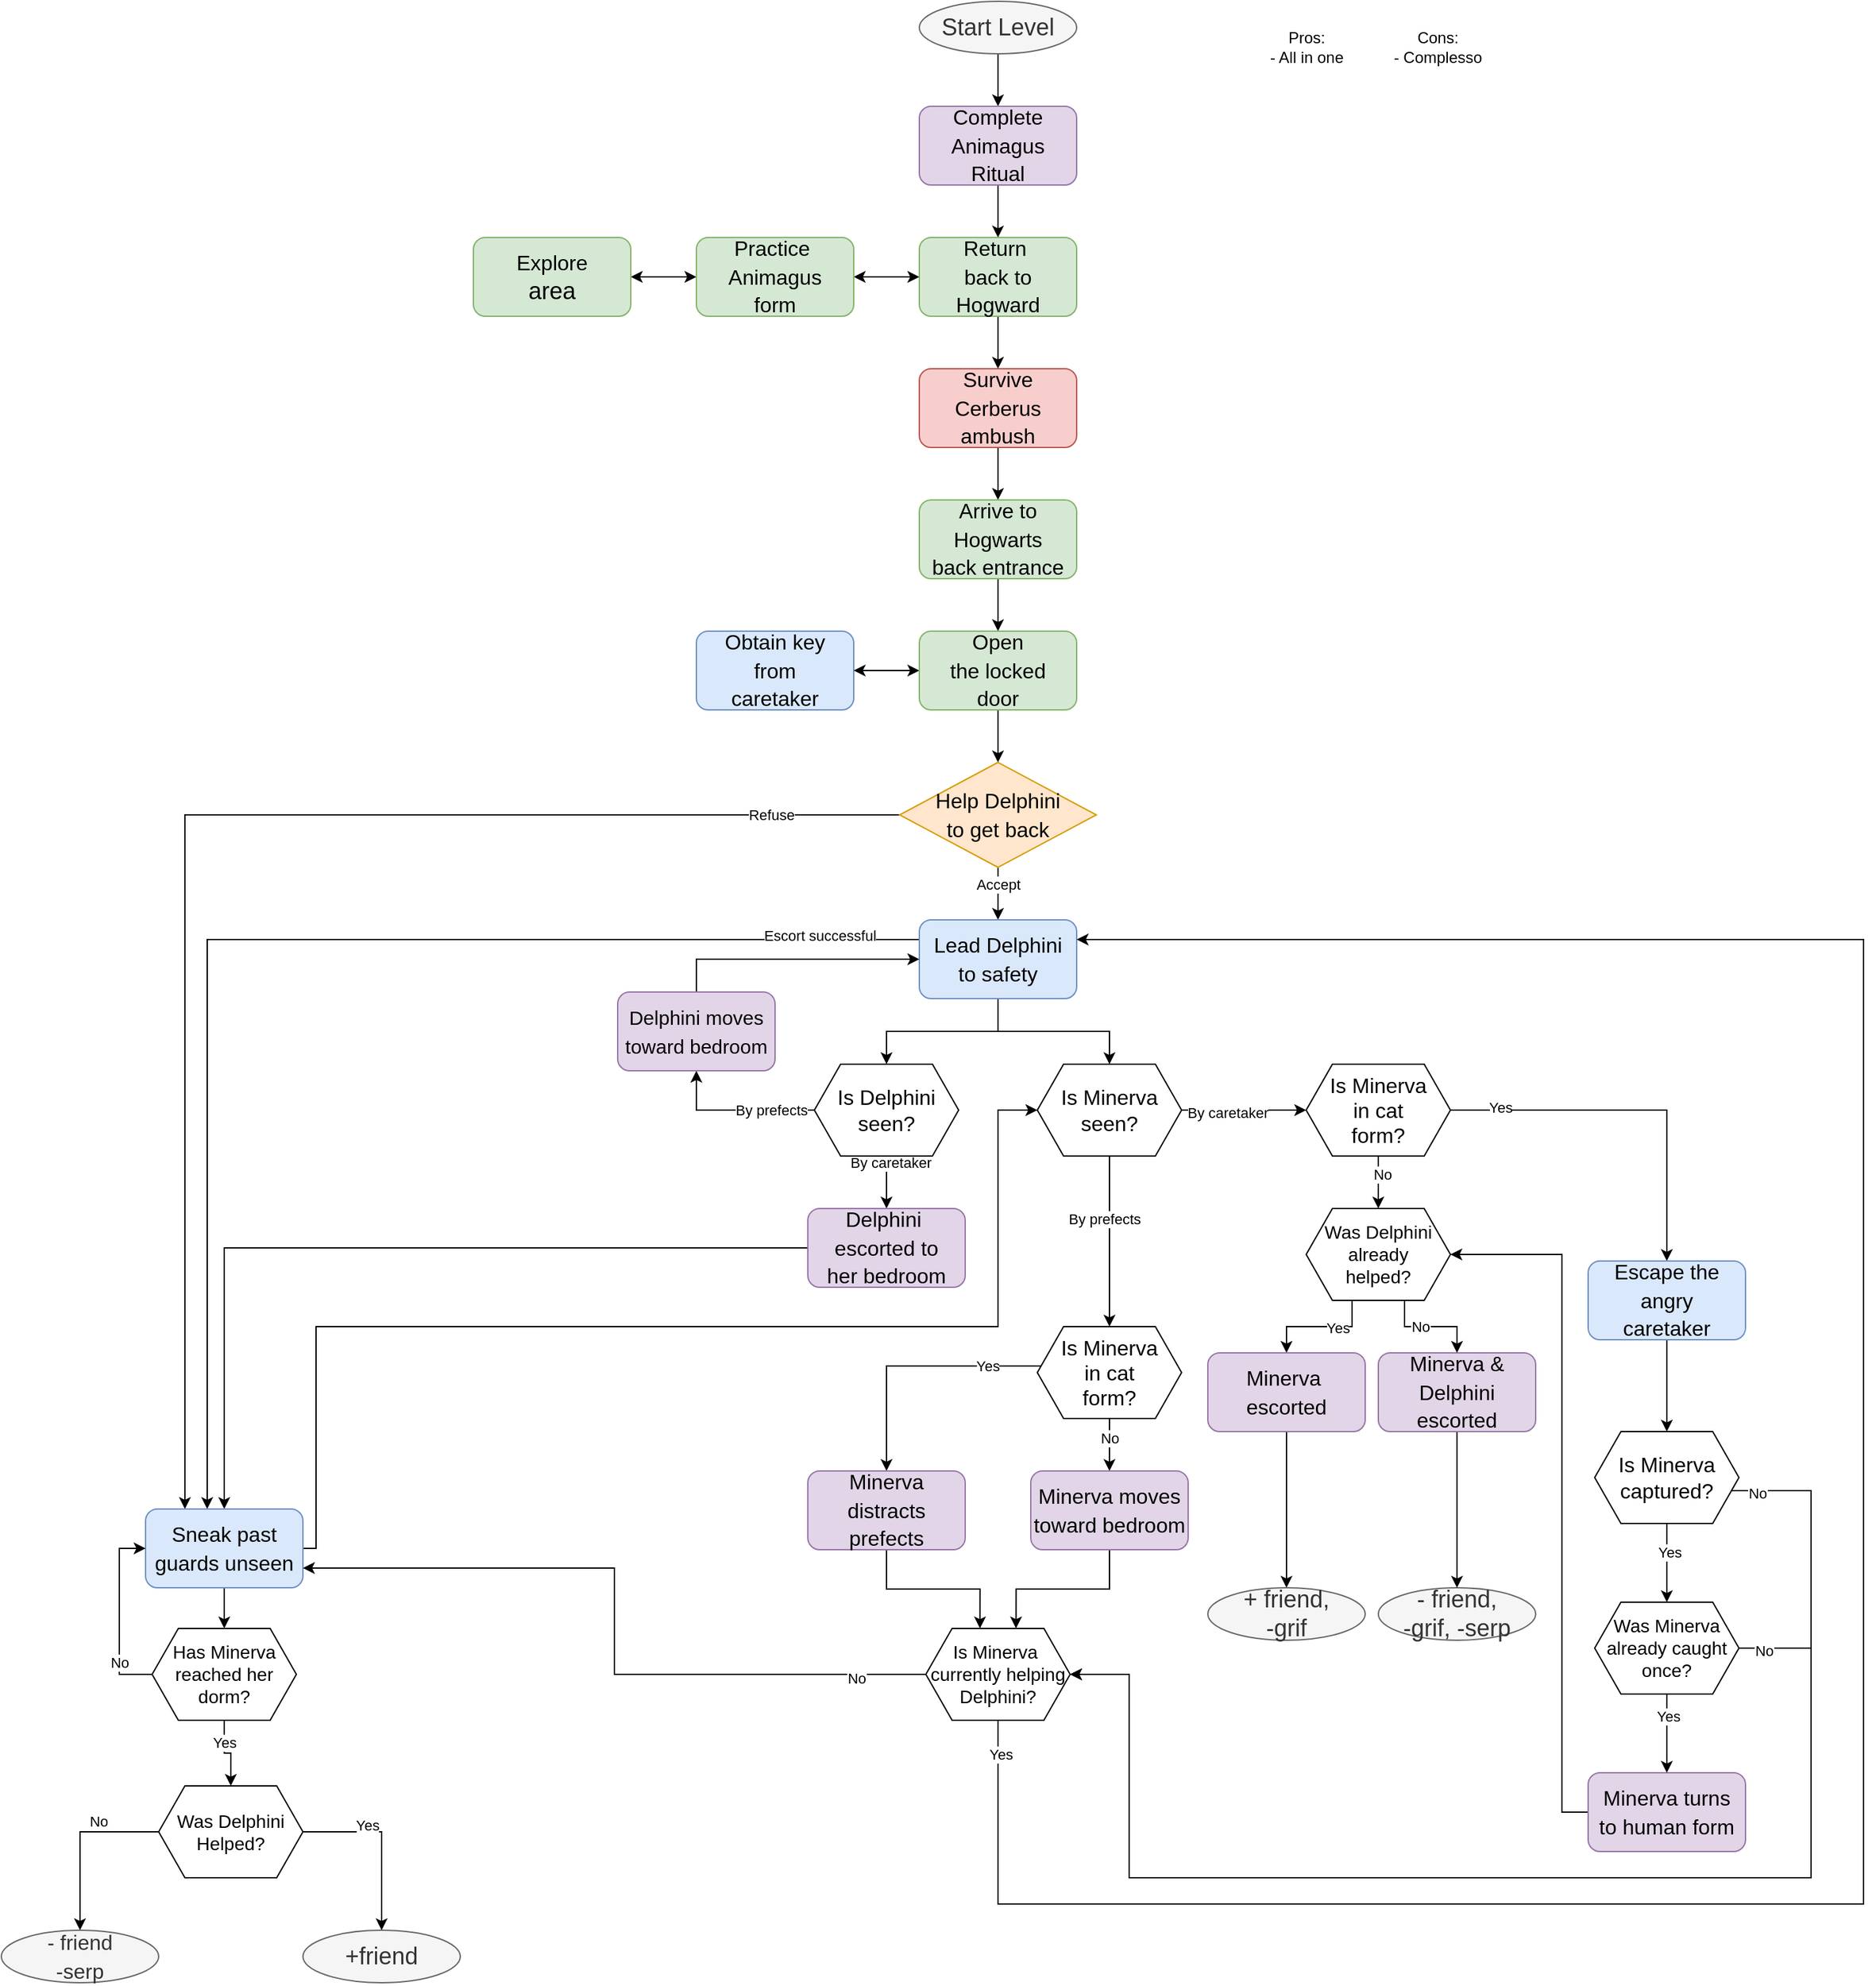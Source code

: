 <mxfile version="14.0.4" type="device"><diagram id="5aHZN79qbHf6LZVzwvif" name="Page-1"><mxGraphModel dx="2123" dy="762" grid="1" gridSize="10" guides="1" tooltips="1" connect="1" arrows="1" fold="1" page="1" pageScale="1" pageWidth="827" pageHeight="1169" math="0" shadow="0"><root><mxCell id="0"/><mxCell id="1" parent="0"/><mxCell id="HFCb8Gb4e5VEzoSEDs5D-9" style="edgeStyle=orthogonalEdgeStyle;rounded=0;orthogonalLoop=1;jettySize=auto;html=1;entryX=0.5;entryY=0;entryDx=0;entryDy=0;startArrow=none;startFill=0;" parent="1" source="HFCb8Gb4e5VEzoSEDs5D-1" target="HFCb8Gb4e5VEzoSEDs5D-2" edge="1"><mxGeometry relative="1" as="geometry"/></mxCell><mxCell id="HFCb8Gb4e5VEzoSEDs5D-1" value="Start Level" style="ellipse;whiteSpace=wrap;html=1;labelBackgroundColor=none;fontColor=#333333;fillColor=#f5f5f5;strokeColor=#666666;fontSize=18;" parent="1" vertex="1"><mxGeometry x="360" y="20" width="120" height="40" as="geometry"/></mxCell><mxCell id="HFCb8Gb4e5VEzoSEDs5D-10" style="edgeStyle=orthogonalEdgeStyle;rounded=0;orthogonalLoop=1;jettySize=auto;html=1;entryX=0.5;entryY=0;entryDx=0;entryDy=0;startArrow=none;startFill=0;" parent="1" source="HFCb8Gb4e5VEzoSEDs5D-2" target="HFCb8Gb4e5VEzoSEDs5D-3" edge="1"><mxGeometry relative="1" as="geometry"/></mxCell><mxCell id="HFCb8Gb4e5VEzoSEDs5D-2" value="&lt;span style=&quot;font-size: 16px&quot;&gt;Complete&lt;br&gt;Animagus&lt;br&gt;Ritual&lt;br&gt;&lt;/span&gt;" style="rounded=1;whiteSpace=wrap;html=1;labelBackgroundColor=none;fillColor=#e1d5e7;strokeColor=#9673a6;fontSize=18;" parent="1" vertex="1"><mxGeometry x="360" y="100" width="120" height="60" as="geometry"/></mxCell><mxCell id="HFCb8Gb4e5VEzoSEDs5D-11" style="edgeStyle=orthogonalEdgeStyle;rounded=0;orthogonalLoop=1;jettySize=auto;html=1;entryX=0.5;entryY=0;entryDx=0;entryDy=0;startArrow=none;startFill=0;" parent="1" source="HFCb8Gb4e5VEzoSEDs5D-3" target="HFCb8Gb4e5VEzoSEDs5D-4" edge="1"><mxGeometry relative="1" as="geometry"/></mxCell><mxCell id="HFCb8Gb4e5VEzoSEDs5D-3" value="&lt;font style=&quot;font-size: 16px&quot;&gt;Return&amp;nbsp;&lt;br&gt;back to&lt;br&gt;Hogward&lt;/font&gt;" style="rounded=1;whiteSpace=wrap;html=1;labelBackgroundColor=none;fillColor=#d5e8d4;strokeColor=#82b366;fontSize=18;" parent="1" vertex="1"><mxGeometry x="360" y="200" width="120" height="60" as="geometry"/></mxCell><mxCell id="HFCb8Gb4e5VEzoSEDs5D-12" style="edgeStyle=orthogonalEdgeStyle;rounded=0;orthogonalLoop=1;jettySize=auto;html=1;startArrow=none;startFill=0;" parent="1" source="HFCb8Gb4e5VEzoSEDs5D-4" target="HFCb8Gb4e5VEzoSEDs5D-5" edge="1"><mxGeometry relative="1" as="geometry"/></mxCell><mxCell id="HFCb8Gb4e5VEzoSEDs5D-4" value="&lt;font style=&quot;font-size: 16px&quot;&gt;Survive&lt;br&gt;Cerberus&lt;br&gt;ambush&lt;/font&gt;" style="rounded=1;whiteSpace=wrap;html=1;labelBackgroundColor=none;fillColor=#f8cecc;strokeColor=#b85450;fontSize=18;" parent="1" vertex="1"><mxGeometry x="360" y="300" width="120" height="60" as="geometry"/></mxCell><mxCell id="HFCb8Gb4e5VEzoSEDs5D-13" style="edgeStyle=orthogonalEdgeStyle;rounded=0;orthogonalLoop=1;jettySize=auto;html=1;entryX=0.5;entryY=0;entryDx=0;entryDy=0;startArrow=none;startFill=0;" parent="1" source="HFCb8Gb4e5VEzoSEDs5D-5" target="HFCb8Gb4e5VEzoSEDs5D-7" edge="1"><mxGeometry relative="1" as="geometry"/></mxCell><mxCell id="HFCb8Gb4e5VEzoSEDs5D-5" value="&lt;font style=&quot;font-size: 16px&quot;&gt;Arrive to&lt;br&gt;Hogwarts&lt;br&gt;back entrance&lt;/font&gt;" style="rounded=1;whiteSpace=wrap;html=1;labelBackgroundColor=none;fillColor=#d5e8d4;strokeColor=#82b366;fontSize=18;" parent="1" vertex="1"><mxGeometry x="360" y="400" width="120" height="60" as="geometry"/></mxCell><mxCell id="HFCb8Gb4e5VEzoSEDs5D-6" value="&lt;font style=&quot;font-size: 16px&quot;&gt;Obtain key&lt;br&gt;from&lt;br&gt;caretaker&lt;br&gt;&lt;/font&gt;" style="rounded=1;whiteSpace=wrap;html=1;labelBackgroundColor=none;fillColor=#dae8fc;strokeColor=#6c8ebf;fontSize=18;" parent="1" vertex="1"><mxGeometry x="190" y="500" width="120" height="60" as="geometry"/></mxCell><mxCell id="HFCb8Gb4e5VEzoSEDs5D-8" style="edgeStyle=orthogonalEdgeStyle;rounded=0;orthogonalLoop=1;jettySize=auto;html=1;entryX=1;entryY=0.5;entryDx=0;entryDy=0;startArrow=classic;startFill=1;" parent="1" source="HFCb8Gb4e5VEzoSEDs5D-7" target="HFCb8Gb4e5VEzoSEDs5D-6" edge="1"><mxGeometry relative="1" as="geometry"/></mxCell><mxCell id="HFCb8Gb4e5VEzoSEDs5D-17" style="edgeStyle=orthogonalEdgeStyle;rounded=0;orthogonalLoop=1;jettySize=auto;html=1;startArrow=none;startFill=0;" parent="1" source="HFCb8Gb4e5VEzoSEDs5D-7" target="HFCb8Gb4e5VEzoSEDs5D-16" edge="1"><mxGeometry relative="1" as="geometry"/></mxCell><mxCell id="HFCb8Gb4e5VEzoSEDs5D-7" value="&lt;font style=&quot;font-size: 16px&quot;&gt;Open&lt;br&gt;the locked&lt;br&gt;door&lt;/font&gt;" style="rounded=1;whiteSpace=wrap;html=1;labelBackgroundColor=none;fillColor=#d5e8d4;strokeColor=#82b366;fontSize=18;" parent="1" vertex="1"><mxGeometry x="360" y="500" width="120" height="60" as="geometry"/></mxCell><mxCell id="HFCb8Gb4e5VEzoSEDs5D-15" style="edgeStyle=orthogonalEdgeStyle;rounded=0;orthogonalLoop=1;jettySize=auto;html=1;entryX=0;entryY=0.5;entryDx=0;entryDy=0;startArrow=classic;startFill=1;" parent="1" source="HFCb8Gb4e5VEzoSEDs5D-14" target="HFCb8Gb4e5VEzoSEDs5D-3" edge="1"><mxGeometry relative="1" as="geometry"/></mxCell><mxCell id="HFCb8Gb4e5VEzoSEDs5D-27" style="edgeStyle=orthogonalEdgeStyle;rounded=0;orthogonalLoop=1;jettySize=auto;html=1;entryX=1;entryY=0.5;entryDx=0;entryDy=0;startArrow=classic;startFill=1;" parent="1" source="HFCb8Gb4e5VEzoSEDs5D-14" target="HFCb8Gb4e5VEzoSEDs5D-26" edge="1"><mxGeometry relative="1" as="geometry"/></mxCell><mxCell id="HFCb8Gb4e5VEzoSEDs5D-14" value="&lt;font style=&quot;font-size: 16px&quot;&gt;Practice&amp;nbsp;&lt;br&gt;Animagus&lt;br&gt;form&lt;/font&gt;" style="rounded=1;whiteSpace=wrap;html=1;labelBackgroundColor=none;fillColor=#d5e8d4;strokeColor=#82b366;fontSize=18;" parent="1" vertex="1"><mxGeometry x="190" y="200" width="120" height="60" as="geometry"/></mxCell><mxCell id="HFCb8Gb4e5VEzoSEDs5D-19" style="edgeStyle=orthogonalEdgeStyle;rounded=0;orthogonalLoop=1;jettySize=auto;html=1;startArrow=none;startFill=0;" parent="1" source="HFCb8Gb4e5VEzoSEDs5D-16" target="HFCb8Gb4e5VEzoSEDs5D-18" edge="1"><mxGeometry relative="1" as="geometry"/></mxCell><mxCell id="HFCb8Gb4e5VEzoSEDs5D-88" value="Accept" style="edgeLabel;html=1;align=center;verticalAlign=middle;resizable=0;points=[];" parent="HFCb8Gb4e5VEzoSEDs5D-19" vertex="1" connectable="0"><mxGeometry x="-0.368" relative="1" as="geometry"><mxPoint as="offset"/></mxGeometry></mxCell><mxCell id="HFCb8Gb4e5VEzoSEDs5D-89" style="edgeStyle=orthogonalEdgeStyle;rounded=0;orthogonalLoop=1;jettySize=auto;html=1;startArrow=none;startFill=0;entryX=0.25;entryY=0;entryDx=0;entryDy=0;" parent="1" source="HFCb8Gb4e5VEzoSEDs5D-16" target="HFCb8Gb4e5VEzoSEDs5D-91" edge="1"><mxGeometry relative="1" as="geometry"><mxPoint x="-220" y="670" as="targetPoint"/><Array as="points"><mxPoint x="-200" y="640"/></Array></mxGeometry></mxCell><mxCell id="HFCb8Gb4e5VEzoSEDs5D-90" value="Refuse" style="edgeLabel;html=1;align=center;verticalAlign=middle;resizable=0;points=[];" parent="HFCb8Gb4e5VEzoSEDs5D-89" vertex="1" connectable="0"><mxGeometry x="-0.817" relative="1" as="geometry"><mxPoint as="offset"/></mxGeometry></mxCell><mxCell id="HFCb8Gb4e5VEzoSEDs5D-16" value="&lt;span style=&quot;font-size: 16px&quot;&gt;Help Delphini&lt;br&gt;to get back&lt;br&gt;&lt;/span&gt;" style="rhombus;whiteSpace=wrap;html=1;labelBackgroundColor=none;fontSize=18;fillColor=#ffe6cc;strokeColor=#d79b00;" parent="1" vertex="1"><mxGeometry x="345" y="600" width="150" height="80" as="geometry"/></mxCell><mxCell id="HFCb8Gb4e5VEzoSEDs5D-43" style="edgeStyle=orthogonalEdgeStyle;rounded=0;orthogonalLoop=1;jettySize=auto;html=1;entryX=0.5;entryY=0;entryDx=0;entryDy=0;startArrow=none;startFill=0;" parent="1" source="HFCb8Gb4e5VEzoSEDs5D-18" target="HFCb8Gb4e5VEzoSEDs5D-30" edge="1"><mxGeometry relative="1" as="geometry"/></mxCell><mxCell id="HFCb8Gb4e5VEzoSEDs5D-45" style="edgeStyle=orthogonalEdgeStyle;rounded=0;orthogonalLoop=1;jettySize=auto;html=1;entryX=0.5;entryY=0;entryDx=0;entryDy=0;startArrow=none;startFill=0;" parent="1" source="HFCb8Gb4e5VEzoSEDs5D-18" target="HFCb8Gb4e5VEzoSEDs5D-44" edge="1"><mxGeometry relative="1" as="geometry"/></mxCell><mxCell id="HFCb8Gb4e5VEzoSEDs5D-81" style="edgeStyle=orthogonalEdgeStyle;rounded=0;orthogonalLoop=1;jettySize=auto;html=1;exitX=0;exitY=0.25;exitDx=0;exitDy=0;startArrow=none;startFill=0;" parent="1" source="HFCb8Gb4e5VEzoSEDs5D-18" target="HFCb8Gb4e5VEzoSEDs5D-91" edge="1"><mxGeometry relative="1" as="geometry"><mxPoint x="-183" y="1140" as="targetPoint"/><Array as="points"><mxPoint x="-183" y="735"/></Array></mxGeometry></mxCell><mxCell id="TWP3TbmR3c7AnaZpB7Ox-4" value="Escort successful" style="edgeLabel;html=1;align=center;verticalAlign=middle;resizable=0;points=[];" vertex="1" connectable="0" parent="HFCb8Gb4e5VEzoSEDs5D-81"><mxGeometry x="-0.844" y="-3" relative="1" as="geometry"><mxPoint as="offset"/></mxGeometry></mxCell><mxCell id="HFCb8Gb4e5VEzoSEDs5D-18" value="&lt;font style=&quot;font-size: 16px&quot;&gt;Lead Delphini&lt;br&gt;to safety&lt;/font&gt;" style="rounded=1;whiteSpace=wrap;html=1;labelBackgroundColor=none;fillColor=#dae8fc;strokeColor=#6c8ebf;fontSize=18;" parent="1" vertex="1"><mxGeometry x="360" y="720" width="120" height="60" as="geometry"/></mxCell><mxCell id="HFCb8Gb4e5VEzoSEDs5D-24" value="- friend,&lt;br&gt;-grif, -serp" style="ellipse;whiteSpace=wrap;html=1;labelBackgroundColor=none;fontColor=#333333;fillColor=#f5f5f5;strokeColor=#666666;fontSize=18;" parent="1" vertex="1"><mxGeometry x="710" y="1229" width="120" height="40" as="geometry"/></mxCell><mxCell id="HFCb8Gb4e5VEzoSEDs5D-26" value="&lt;span style=&quot;font-size: 16px&quot;&gt;Explore&lt;br&gt;&lt;/span&gt;area" style="rounded=1;whiteSpace=wrap;html=1;labelBackgroundColor=none;fillColor=#d5e8d4;strokeColor=#82b366;fontSize=18;" parent="1" vertex="1"><mxGeometry x="20" y="200" width="120" height="60" as="geometry"/></mxCell><mxCell id="HFCb8Gb4e5VEzoSEDs5D-34" style="edgeStyle=orthogonalEdgeStyle;rounded=0;orthogonalLoop=1;jettySize=auto;html=1;exitX=0;exitY=0.5;exitDx=0;exitDy=0;entryX=0.5;entryY=1;entryDx=0;entryDy=0;startArrow=none;startFill=0;" parent="1" source="HFCb8Gb4e5VEzoSEDs5D-30" target="HFCb8Gb4e5VEzoSEDs5D-33" edge="1"><mxGeometry relative="1" as="geometry"/></mxCell><mxCell id="HFCb8Gb4e5VEzoSEDs5D-36" value="By prefects" style="edgeLabel;html=1;align=center;verticalAlign=middle;resizable=0;points=[];" parent="HFCb8Gb4e5VEzoSEDs5D-34" vertex="1" connectable="0"><mxGeometry x="0.186" y="-1" relative="1" as="geometry"><mxPoint x="38" y="1" as="offset"/></mxGeometry></mxCell><mxCell id="HFCb8Gb4e5VEzoSEDs5D-39" style="edgeStyle=orthogonalEdgeStyle;rounded=0;orthogonalLoop=1;jettySize=auto;html=1;entryX=0.5;entryY=0;entryDx=0;entryDy=0;startArrow=none;startFill=0;" parent="1" source="HFCb8Gb4e5VEzoSEDs5D-30" target="HFCb8Gb4e5VEzoSEDs5D-38" edge="1"><mxGeometry relative="1" as="geometry"/></mxCell><mxCell id="HFCb8Gb4e5VEzoSEDs5D-42" value="By caretaker" style="edgeLabel;html=1;align=center;verticalAlign=middle;resizable=0;points=[];" parent="HFCb8Gb4e5VEzoSEDs5D-39" vertex="1" connectable="0"><mxGeometry x="-0.742" y="3" relative="1" as="geometry"><mxPoint as="offset"/></mxGeometry></mxCell><mxCell id="HFCb8Gb4e5VEzoSEDs5D-30" value="&lt;font style=&quot;font-size: 16px&quot;&gt;Is Delphini&lt;br&gt;seen?&lt;br&gt;&lt;/font&gt;" style="shape=hexagon;perimeter=hexagonPerimeter2;whiteSpace=wrap;html=1;fixedSize=1;" parent="1" vertex="1"><mxGeometry x="280" y="830" width="110" height="70" as="geometry"/></mxCell><mxCell id="HFCb8Gb4e5VEzoSEDs5D-35" style="edgeStyle=orthogonalEdgeStyle;rounded=0;orthogonalLoop=1;jettySize=auto;html=1;entryX=0;entryY=0.5;entryDx=0;entryDy=0;startArrow=none;startFill=0;" parent="1" source="HFCb8Gb4e5VEzoSEDs5D-33" target="HFCb8Gb4e5VEzoSEDs5D-18" edge="1"><mxGeometry relative="1" as="geometry"><Array as="points"><mxPoint x="190" y="750"/></Array></mxGeometry></mxCell><mxCell id="HFCb8Gb4e5VEzoSEDs5D-33" value="&lt;span style=&quot;font-size: 15px&quot;&gt;Delphini moves&lt;br&gt;toward bedroom&lt;br&gt;&lt;/span&gt;" style="rounded=1;whiteSpace=wrap;html=1;labelBackgroundColor=none;fillColor=#e1d5e7;strokeColor=#9673a6;fontSize=18;" parent="1" vertex="1"><mxGeometry x="130" y="775" width="120" height="60" as="geometry"/></mxCell><mxCell id="TWP3TbmR3c7AnaZpB7Ox-5" style="edgeStyle=orthogonalEdgeStyle;rounded=0;orthogonalLoop=1;jettySize=auto;html=1;entryX=0.5;entryY=0;entryDx=0;entryDy=0;" edge="1" parent="1" source="HFCb8Gb4e5VEzoSEDs5D-38" target="HFCb8Gb4e5VEzoSEDs5D-91"><mxGeometry relative="1" as="geometry"/></mxCell><mxCell id="HFCb8Gb4e5VEzoSEDs5D-38" value="&lt;span style=&quot;font-size: 16px&quot;&gt;Delphini&amp;nbsp;&lt;br&gt;escorted to&lt;br&gt;her bedroom&lt;br&gt;&lt;/span&gt;" style="rounded=1;whiteSpace=wrap;html=1;labelBackgroundColor=none;fillColor=#e1d5e7;strokeColor=#9673a6;fontSize=18;" parent="1" vertex="1"><mxGeometry x="275" y="940" width="120" height="60" as="geometry"/></mxCell><mxCell id="HFCb8Gb4e5VEzoSEDs5D-52" style="edgeStyle=orthogonalEdgeStyle;rounded=0;orthogonalLoop=1;jettySize=auto;html=1;startArrow=none;startFill=0;" parent="1" source="HFCb8Gb4e5VEzoSEDs5D-44" target="HFCb8Gb4e5VEzoSEDs5D-51" edge="1"><mxGeometry relative="1" as="geometry"/></mxCell><mxCell id="HFCb8Gb4e5VEzoSEDs5D-53" value="By caretaker" style="edgeLabel;html=1;align=center;verticalAlign=middle;resizable=0;points=[];" parent="HFCb8Gb4e5VEzoSEDs5D-52" vertex="1" connectable="0"><mxGeometry x="-0.267" y="-2" relative="1" as="geometry"><mxPoint as="offset"/></mxGeometry></mxCell><mxCell id="TWP3TbmR3c7AnaZpB7Ox-24" style="edgeStyle=orthogonalEdgeStyle;rounded=0;jumpStyle=sharp;orthogonalLoop=1;jettySize=auto;html=1;entryX=0.5;entryY=0;entryDx=0;entryDy=0;" edge="1" parent="1" source="HFCb8Gb4e5VEzoSEDs5D-44" target="HFCb8Gb4e5VEzoSEDs5D-54"><mxGeometry relative="1" as="geometry"/></mxCell><mxCell id="TWP3TbmR3c7AnaZpB7Ox-25" value="By prefects" style="edgeLabel;html=1;align=center;verticalAlign=middle;resizable=0;points=[];" vertex="1" connectable="0" parent="TWP3TbmR3c7AnaZpB7Ox-24"><mxGeometry x="-0.264" y="-4" relative="1" as="geometry"><mxPoint as="offset"/></mxGeometry></mxCell><mxCell id="HFCb8Gb4e5VEzoSEDs5D-44" value="&lt;font style=&quot;font-size: 16px&quot;&gt;Is Minerva&lt;br&gt;seen?&lt;br&gt;&lt;/font&gt;" style="shape=hexagon;perimeter=hexagonPerimeter2;whiteSpace=wrap;html=1;fixedSize=1;" parent="1" vertex="1"><mxGeometry x="450" y="830" width="110" height="70" as="geometry"/></mxCell><mxCell id="TWP3TbmR3c7AnaZpB7Ox-27" style="edgeStyle=orthogonalEdgeStyle;rounded=0;jumpStyle=sharp;orthogonalLoop=1;jettySize=auto;html=1;entryX=0.5;entryY=0;entryDx=0;entryDy=0;" edge="1" parent="1" source="HFCb8Gb4e5VEzoSEDs5D-51" target="TWP3TbmR3c7AnaZpB7Ox-55"><mxGeometry relative="1" as="geometry"><mxPoint x="710" y="940" as="targetPoint"/></mxGeometry></mxCell><mxCell id="TWP3TbmR3c7AnaZpB7Ox-28" value="No" style="edgeLabel;html=1;align=center;verticalAlign=middle;resizable=0;points=[];" vertex="1" connectable="0" parent="TWP3TbmR3c7AnaZpB7Ox-27"><mxGeometry x="-0.321" y="3" relative="1" as="geometry"><mxPoint as="offset"/></mxGeometry></mxCell><mxCell id="TWP3TbmR3c7AnaZpB7Ox-31" style="edgeStyle=orthogonalEdgeStyle;rounded=0;jumpStyle=sharp;orthogonalLoop=1;jettySize=auto;html=1;" edge="1" parent="1" source="HFCb8Gb4e5VEzoSEDs5D-51" target="HFCb8Gb4e5VEzoSEDs5D-61"><mxGeometry relative="1" as="geometry"/></mxCell><mxCell id="TWP3TbmR3c7AnaZpB7Ox-52" value="Yes" style="edgeLabel;html=1;align=center;verticalAlign=middle;resizable=0;points=[];" vertex="1" connectable="0" parent="TWP3TbmR3c7AnaZpB7Ox-31"><mxGeometry x="-0.733" y="2" relative="1" as="geometry"><mxPoint as="offset"/></mxGeometry></mxCell><mxCell id="HFCb8Gb4e5VEzoSEDs5D-51" value="&lt;font style=&quot;font-size: 16px&quot;&gt;Is Minerva&lt;br&gt;in cat&lt;br&gt;form?&lt;br&gt;&lt;/font&gt;" style="shape=hexagon;perimeter=hexagonPerimeter2;whiteSpace=wrap;html=1;fixedSize=1;" parent="1" vertex="1"><mxGeometry x="655" y="830" width="110" height="70" as="geometry"/></mxCell><mxCell id="TWP3TbmR3c7AnaZpB7Ox-41" style="edgeStyle=orthogonalEdgeStyle;rounded=0;jumpStyle=sharp;orthogonalLoop=1;jettySize=auto;html=1;entryX=0.5;entryY=0;entryDx=0;entryDy=0;" edge="1" parent="1" source="HFCb8Gb4e5VEzoSEDs5D-54" target="HFCb8Gb4e5VEzoSEDs5D-73"><mxGeometry relative="1" as="geometry"/></mxCell><mxCell id="TWP3TbmR3c7AnaZpB7Ox-50" value="No" style="edgeLabel;html=1;align=center;verticalAlign=middle;resizable=0;points=[];" vertex="1" connectable="0" parent="TWP3TbmR3c7AnaZpB7Ox-41"><mxGeometry x="-0.283" relative="1" as="geometry"><mxPoint as="offset"/></mxGeometry></mxCell><mxCell id="TWP3TbmR3c7AnaZpB7Ox-42" style="edgeStyle=orthogonalEdgeStyle;rounded=0;jumpStyle=sharp;orthogonalLoop=1;jettySize=auto;html=1;entryX=0.5;entryY=0;entryDx=0;entryDy=0;" edge="1" parent="1" source="HFCb8Gb4e5VEzoSEDs5D-54" target="HFCb8Gb4e5VEzoSEDs5D-77"><mxGeometry relative="1" as="geometry"><Array as="points"><mxPoint x="335" y="1060"/></Array></mxGeometry></mxCell><mxCell id="TWP3TbmR3c7AnaZpB7Ox-51" value="Yes" style="edgeLabel;html=1;align=center;verticalAlign=middle;resizable=0;points=[];" vertex="1" connectable="0" parent="TWP3TbmR3c7AnaZpB7Ox-42"><mxGeometry x="-0.587" relative="1" as="geometry"><mxPoint as="offset"/></mxGeometry></mxCell><mxCell id="HFCb8Gb4e5VEzoSEDs5D-54" value="&lt;font style=&quot;font-size: 16px&quot;&gt;Is Minerva&lt;br&gt;in cat&lt;br&gt;form?&lt;br&gt;&lt;/font&gt;" style="shape=hexagon;perimeter=hexagonPerimeter2;whiteSpace=wrap;html=1;fixedSize=1;" parent="1" vertex="1"><mxGeometry x="450" y="1030" width="110" height="70" as="geometry"/></mxCell><mxCell id="TWP3TbmR3c7AnaZpB7Ox-29" style="edgeStyle=orthogonalEdgeStyle;rounded=0;jumpStyle=sharp;orthogonalLoop=1;jettySize=auto;html=1;entryX=0.5;entryY=0;entryDx=0;entryDy=0;" edge="1" parent="1" source="HFCb8Gb4e5VEzoSEDs5D-58" target="HFCb8Gb4e5VEzoSEDs5D-24"><mxGeometry relative="1" as="geometry"/></mxCell><mxCell id="HFCb8Gb4e5VEzoSEDs5D-58" value="&lt;span style=&quot;font-size: 16px&quot;&gt;Minerva &amp;amp;&lt;br&gt;Delphini&lt;br&gt;escorted&lt;br&gt;&lt;/span&gt;" style="rounded=1;whiteSpace=wrap;html=1;labelBackgroundColor=none;fillColor=#e1d5e7;strokeColor=#9673a6;fontSize=18;" parent="1" vertex="1"><mxGeometry x="710" y="1050" width="120" height="60" as="geometry"/></mxCell><mxCell id="TWP3TbmR3c7AnaZpB7Ox-32" style="edgeStyle=orthogonalEdgeStyle;rounded=0;jumpStyle=sharp;orthogonalLoop=1;jettySize=auto;html=1;entryX=0.5;entryY=0;entryDx=0;entryDy=0;" edge="1" parent="1" source="HFCb8Gb4e5VEzoSEDs5D-61" target="HFCb8Gb4e5VEzoSEDs5D-64"><mxGeometry relative="1" as="geometry"/></mxCell><mxCell id="HFCb8Gb4e5VEzoSEDs5D-61" value="&lt;span style=&quot;font-size: 16px&quot;&gt;Escape the&lt;br&gt;angry&lt;br&gt;caretaker&lt;br&gt;&lt;/span&gt;" style="rounded=1;whiteSpace=wrap;html=1;labelBackgroundColor=none;fillColor=#dae8fc;strokeColor=#6c8ebf;fontSize=18;" parent="1" vertex="1"><mxGeometry x="870" y="980" width="120" height="60" as="geometry"/></mxCell><mxCell id="TWP3TbmR3c7AnaZpB7Ox-35" style="edgeStyle=orthogonalEdgeStyle;rounded=0;jumpStyle=sharp;orthogonalLoop=1;jettySize=auto;html=1;entryX=0.5;entryY=0;entryDx=0;entryDy=0;" edge="1" parent="1" source="HFCb8Gb4e5VEzoSEDs5D-64" target="TWP3TbmR3c7AnaZpB7Ox-11"><mxGeometry relative="1" as="geometry"/></mxCell><mxCell id="TWP3TbmR3c7AnaZpB7Ox-36" value="Yes" style="edgeLabel;html=1;align=center;verticalAlign=middle;resizable=0;points=[];" vertex="1" connectable="0" parent="TWP3TbmR3c7AnaZpB7Ox-35"><mxGeometry x="-0.271" y="2" relative="1" as="geometry"><mxPoint as="offset"/></mxGeometry></mxCell><mxCell id="TWP3TbmR3c7AnaZpB7Ox-37" style="edgeStyle=orthogonalEdgeStyle;rounded=0;jumpStyle=sharp;orthogonalLoop=1;jettySize=auto;html=1;entryX=1;entryY=0.5;entryDx=0;entryDy=0;" edge="1" parent="1" source="HFCb8Gb4e5VEzoSEDs5D-64" target="TWP3TbmR3c7AnaZpB7Ox-17"><mxGeometry relative="1" as="geometry"><Array as="points"><mxPoint x="1040" y="1155"/><mxPoint x="1040" y="1450"/><mxPoint x="520" y="1450"/><mxPoint x="520" y="1295"/></Array></mxGeometry></mxCell><mxCell id="TWP3TbmR3c7AnaZpB7Ox-38" value="No" style="edgeLabel;html=1;align=center;verticalAlign=middle;resizable=0;points=[];" vertex="1" connectable="0" parent="TWP3TbmR3c7AnaZpB7Ox-37"><mxGeometry x="-0.965" y="-2" relative="1" as="geometry"><mxPoint as="offset"/></mxGeometry></mxCell><mxCell id="HFCb8Gb4e5VEzoSEDs5D-64" value="&lt;font style=&quot;font-size: 16px&quot;&gt;Is Minerva&lt;br&gt;captured?&lt;br&gt;&lt;/font&gt;" style="shape=hexagon;perimeter=hexagonPerimeter2;whiteSpace=wrap;html=1;fixedSize=1;" parent="1" vertex="1"><mxGeometry x="875" y="1110" width="110" height="70" as="geometry"/></mxCell><mxCell id="TWP3TbmR3c7AnaZpB7Ox-40" style="edgeStyle=orthogonalEdgeStyle;rounded=0;jumpStyle=sharp;orthogonalLoop=1;jettySize=auto;html=1;entryX=1;entryY=0.5;entryDx=0;entryDy=0;" edge="1" parent="1" source="HFCb8Gb4e5VEzoSEDs5D-66" target="TWP3TbmR3c7AnaZpB7Ox-55"><mxGeometry relative="1" as="geometry"><Array as="points"><mxPoint x="850" y="1400"/><mxPoint x="850" y="975"/></Array></mxGeometry></mxCell><mxCell id="HFCb8Gb4e5VEzoSEDs5D-66" value="&lt;span style=&quot;font-size: 16px&quot;&gt;Minerva turns&lt;br&gt;to human form&lt;br&gt;&lt;/span&gt;" style="rounded=1;whiteSpace=wrap;html=1;labelBackgroundColor=none;fillColor=#e1d5e7;strokeColor=#9673a6;fontSize=18;" parent="1" vertex="1"><mxGeometry x="870" y="1370" width="120" height="60" as="geometry"/></mxCell><mxCell id="TWP3TbmR3c7AnaZpB7Ox-44" style="edgeStyle=orthogonalEdgeStyle;rounded=0;jumpStyle=sharp;orthogonalLoop=1;jettySize=auto;html=1;entryX=0.625;entryY=0;entryDx=0;entryDy=0;" edge="1" parent="1" source="HFCb8Gb4e5VEzoSEDs5D-73" target="TWP3TbmR3c7AnaZpB7Ox-17"><mxGeometry relative="1" as="geometry"/></mxCell><mxCell id="HFCb8Gb4e5VEzoSEDs5D-73" value="&lt;span style=&quot;font-size: 16px&quot;&gt;Minerva moves&lt;br&gt;toward bedroom&lt;br&gt;&lt;/span&gt;" style="rounded=1;whiteSpace=wrap;html=1;labelBackgroundColor=none;fillColor=#e1d5e7;strokeColor=#9673a6;fontSize=18;" parent="1" vertex="1"><mxGeometry x="445" y="1140" width="120" height="60" as="geometry"/></mxCell><mxCell id="TWP3TbmR3c7AnaZpB7Ox-43" style="edgeStyle=orthogonalEdgeStyle;rounded=0;jumpStyle=sharp;orthogonalLoop=1;jettySize=auto;html=1;entryX=0.375;entryY=0;entryDx=0;entryDy=0;" edge="1" parent="1" source="HFCb8Gb4e5VEzoSEDs5D-77" target="TWP3TbmR3c7AnaZpB7Ox-17"><mxGeometry relative="1" as="geometry"><Array as="points"><mxPoint x="335" y="1230"/><mxPoint x="406" y="1230"/></Array></mxGeometry></mxCell><mxCell id="HFCb8Gb4e5VEzoSEDs5D-77" value="&lt;span style=&quot;font-size: 16px&quot;&gt;Minerva distracts&lt;br&gt;prefects&lt;br&gt;&lt;/span&gt;" style="rounded=1;whiteSpace=wrap;html=1;labelBackgroundColor=none;fillColor=#e1d5e7;strokeColor=#9673a6;fontSize=18;" parent="1" vertex="1"><mxGeometry x="275" y="1140" width="120" height="60" as="geometry"/></mxCell><mxCell id="HFCb8Gb4e5VEzoSEDs5D-86" value="+friend" style="ellipse;whiteSpace=wrap;html=1;labelBackgroundColor=none;fontColor=#333333;fillColor=#f5f5f5;strokeColor=#666666;fontSize=18;" parent="1" vertex="1"><mxGeometry x="-110" y="1490" width="120" height="40" as="geometry"/></mxCell><mxCell id="TWP3TbmR3c7AnaZpB7Ox-6" style="edgeStyle=orthogonalEdgeStyle;rounded=0;orthogonalLoop=1;jettySize=auto;html=1;entryX=0.5;entryY=0;entryDx=0;entryDy=0;exitX=0;exitY=0.5;exitDx=0;exitDy=0;" edge="1" parent="1" source="TWP3TbmR3c7AnaZpB7Ox-65" target="HFCb8Gb4e5VEzoSEDs5D-92"><mxGeometry relative="1" as="geometry"><mxPoint x="-290" y="1420" as="sourcePoint"/></mxGeometry></mxCell><mxCell id="TWP3TbmR3c7AnaZpB7Ox-10" value="No" style="edgeLabel;html=1;align=center;verticalAlign=middle;resizable=0;points=[];" vertex="1" connectable="0" parent="TWP3TbmR3c7AnaZpB7Ox-6"><mxGeometry x="-0.683" y="5" relative="1" as="geometry"><mxPoint x="-25" y="-13" as="offset"/></mxGeometry></mxCell><mxCell id="TWP3TbmR3c7AnaZpB7Ox-7" style="edgeStyle=orthogonalEdgeStyle;rounded=0;orthogonalLoop=1;jettySize=auto;html=1;entryX=0.5;entryY=0;entryDx=0;entryDy=0;exitX=1;exitY=0.5;exitDx=0;exitDy=0;" edge="1" parent="1" source="TWP3TbmR3c7AnaZpB7Ox-65" target="HFCb8Gb4e5VEzoSEDs5D-86"><mxGeometry relative="1" as="geometry"><mxPoint x="-50" y="1400" as="sourcePoint"/></mxGeometry></mxCell><mxCell id="TWP3TbmR3c7AnaZpB7Ox-69" value="Yes" style="edgeLabel;html=1;align=center;verticalAlign=middle;resizable=0;points=[];" vertex="1" connectable="0" parent="TWP3TbmR3c7AnaZpB7Ox-7"><mxGeometry x="-0.284" y="-2" relative="1" as="geometry"><mxPoint y="-7.03" as="offset"/></mxGeometry></mxCell><mxCell id="TWP3TbmR3c7AnaZpB7Ox-16" style="edgeStyle=orthogonalEdgeStyle;rounded=0;orthogonalLoop=1;jettySize=auto;html=1;entryX=0;entryY=0.5;entryDx=0;entryDy=0;" edge="1" parent="1" source="HFCb8Gb4e5VEzoSEDs5D-91" target="HFCb8Gb4e5VEzoSEDs5D-44"><mxGeometry relative="1" as="geometry"><Array as="points"><mxPoint x="-100" y="1199"/><mxPoint x="-100" y="1030"/><mxPoint x="420" y="1030"/><mxPoint x="420" y="865"/></Array></mxGeometry></mxCell><mxCell id="TWP3TbmR3c7AnaZpB7Ox-70" style="edgeStyle=orthogonalEdgeStyle;rounded=0;jumpStyle=sharp;orthogonalLoop=1;jettySize=auto;html=1;entryX=0.5;entryY=0;entryDx=0;entryDy=0;" edge="1" parent="1" source="HFCb8Gb4e5VEzoSEDs5D-91" target="TWP3TbmR3c7AnaZpB7Ox-63"><mxGeometry relative="1" as="geometry"/></mxCell><mxCell id="HFCb8Gb4e5VEzoSEDs5D-91" value="&lt;span style=&quot;font-size: 16px&quot;&gt;Sneak past guards unseen&lt;/span&gt;" style="rounded=1;whiteSpace=wrap;html=1;labelBackgroundColor=none;fillColor=#dae8fc;strokeColor=#6c8ebf;fontSize=18;" parent="1" vertex="1"><mxGeometry x="-230" y="1169" width="120" height="60" as="geometry"/></mxCell><mxCell id="HFCb8Gb4e5VEzoSEDs5D-92" value="&lt;span style=&quot;font-size: 16px&quot;&gt;- friend&lt;br&gt;-serp&lt;br&gt;&lt;/span&gt;" style="ellipse;whiteSpace=wrap;html=1;labelBackgroundColor=none;fontColor=#333333;fillColor=#f5f5f5;strokeColor=#666666;fontSize=18;" parent="1" vertex="1"><mxGeometry x="-340" y="1490" width="120" height="40" as="geometry"/></mxCell><mxCell id="TWP3TbmR3c7AnaZpB7Ox-33" style="edgeStyle=orthogonalEdgeStyle;rounded=0;jumpStyle=sharp;orthogonalLoop=1;jettySize=auto;html=1;entryX=0.5;entryY=0;entryDx=0;entryDy=0;" edge="1" parent="1" source="TWP3TbmR3c7AnaZpB7Ox-11" target="HFCb8Gb4e5VEzoSEDs5D-66"><mxGeometry relative="1" as="geometry"><mxPoint x="930" y="1350" as="targetPoint"/></mxGeometry></mxCell><mxCell id="TWP3TbmR3c7AnaZpB7Ox-34" value="Yes" style="edgeLabel;html=1;align=center;verticalAlign=middle;resizable=0;points=[];" vertex="1" connectable="0" parent="TWP3TbmR3c7AnaZpB7Ox-33"><mxGeometry x="-0.429" y="1" relative="1" as="geometry"><mxPoint as="offset"/></mxGeometry></mxCell><mxCell id="TWP3TbmR3c7AnaZpB7Ox-53" style="edgeStyle=orthogonalEdgeStyle;rounded=0;jumpStyle=sharp;orthogonalLoop=1;jettySize=auto;html=1;entryX=1;entryY=0.5;entryDx=0;entryDy=0;" edge="1" parent="1" source="TWP3TbmR3c7AnaZpB7Ox-11" target="TWP3TbmR3c7AnaZpB7Ox-17"><mxGeometry relative="1" as="geometry"><Array as="points"><mxPoint x="1040" y="1275"/><mxPoint x="1040" y="1450"/><mxPoint x="520" y="1450"/><mxPoint x="520" y="1295"/></Array></mxGeometry></mxCell><mxCell id="TWP3TbmR3c7AnaZpB7Ox-54" value="No" style="edgeLabel;html=1;align=center;verticalAlign=middle;resizable=0;points=[];" vertex="1" connectable="0" parent="TWP3TbmR3c7AnaZpB7Ox-53"><mxGeometry x="-0.96" y="-2" relative="1" as="geometry"><mxPoint as="offset"/></mxGeometry></mxCell><mxCell id="TWP3TbmR3c7AnaZpB7Ox-11" value="&lt;font&gt;&lt;font style=&quot;font-size: 14px&quot;&gt;Was Minerva already caught once?&lt;/font&gt;&lt;br&gt;&lt;/font&gt;" style="shape=hexagon;perimeter=hexagonPerimeter2;whiteSpace=wrap;html=1;fixedSize=1;" vertex="1" parent="1"><mxGeometry x="875" y="1240" width="110" height="70" as="geometry"/></mxCell><mxCell id="TWP3TbmR3c7AnaZpB7Ox-45" style="edgeStyle=orthogonalEdgeStyle;rounded=0;jumpStyle=sharp;orthogonalLoop=1;jettySize=auto;html=1;entryX=1;entryY=0.75;entryDx=0;entryDy=0;" edge="1" parent="1" source="TWP3TbmR3c7AnaZpB7Ox-17" target="HFCb8Gb4e5VEzoSEDs5D-91"><mxGeometry relative="1" as="geometry"/></mxCell><mxCell id="TWP3TbmR3c7AnaZpB7Ox-46" value="No" style="edgeLabel;html=1;align=center;verticalAlign=middle;resizable=0;points=[];" vertex="1" connectable="0" parent="TWP3TbmR3c7AnaZpB7Ox-45"><mxGeometry x="-0.807" y="3" relative="1" as="geometry"><mxPoint as="offset"/></mxGeometry></mxCell><mxCell id="TWP3TbmR3c7AnaZpB7Ox-47" style="edgeStyle=orthogonalEdgeStyle;rounded=0;jumpStyle=sharp;orthogonalLoop=1;jettySize=auto;html=1;entryX=1;entryY=0.25;entryDx=0;entryDy=0;" edge="1" parent="1" source="TWP3TbmR3c7AnaZpB7Ox-17" target="HFCb8Gb4e5VEzoSEDs5D-18"><mxGeometry relative="1" as="geometry"><Array as="points"><mxPoint x="420" y="1470"/><mxPoint x="1080" y="1470"/><mxPoint x="1080" y="735"/></Array></mxGeometry></mxCell><mxCell id="TWP3TbmR3c7AnaZpB7Ox-48" value="Yes" style="edgeLabel;html=1;align=center;verticalAlign=middle;resizable=0;points=[];" vertex="1" connectable="0" parent="TWP3TbmR3c7AnaZpB7Ox-47"><mxGeometry x="-0.976" y="2" relative="1" as="geometry"><mxPoint as="offset"/></mxGeometry></mxCell><mxCell id="TWP3TbmR3c7AnaZpB7Ox-17" value="&lt;font style=&quot;font-size: 14px&quot;&gt;Is Minerva&amp;nbsp;&lt;br&gt;currently helping&lt;br&gt;Delphini?&lt;br&gt;&lt;/font&gt;" style="shape=hexagon;perimeter=hexagonPerimeter2;whiteSpace=wrap;html=1;fixedSize=1;" vertex="1" parent="1"><mxGeometry x="365" y="1260" width="110" height="70" as="geometry"/></mxCell><mxCell id="TWP3TbmR3c7AnaZpB7Ox-56" style="edgeStyle=orthogonalEdgeStyle;rounded=0;jumpStyle=sharp;orthogonalLoop=1;jettySize=auto;html=1;entryX=0.5;entryY=0;entryDx=0;entryDy=0;" edge="1" parent="1" source="TWP3TbmR3c7AnaZpB7Ox-55" target="HFCb8Gb4e5VEzoSEDs5D-58"><mxGeometry relative="1" as="geometry"><Array as="points"><mxPoint x="730" y="1030"/><mxPoint x="770" y="1030"/></Array></mxGeometry></mxCell><mxCell id="TWP3TbmR3c7AnaZpB7Ox-57" value="No" style="edgeLabel;html=1;align=center;verticalAlign=middle;resizable=0;points=[];" vertex="1" connectable="0" parent="TWP3TbmR3c7AnaZpB7Ox-56"><mxGeometry x="-0.2" relative="1" as="geometry"><mxPoint as="offset"/></mxGeometry></mxCell><mxCell id="TWP3TbmR3c7AnaZpB7Ox-59" style="edgeStyle=orthogonalEdgeStyle;rounded=0;jumpStyle=sharp;orthogonalLoop=1;jettySize=auto;html=1;entryX=0.5;entryY=0;entryDx=0;entryDy=0;" edge="1" parent="1" source="TWP3TbmR3c7AnaZpB7Ox-55" target="TWP3TbmR3c7AnaZpB7Ox-58"><mxGeometry relative="1" as="geometry"><Array as="points"><mxPoint x="690" y="1030"/><mxPoint x="640" y="1030"/></Array></mxGeometry></mxCell><mxCell id="TWP3TbmR3c7AnaZpB7Ox-60" value="Yes" style="edgeLabel;html=1;align=center;verticalAlign=middle;resizable=0;points=[];" vertex="1" connectable="0" parent="TWP3TbmR3c7AnaZpB7Ox-59"><mxGeometry x="-0.311" y="1" relative="1" as="geometry"><mxPoint as="offset"/></mxGeometry></mxCell><mxCell id="TWP3TbmR3c7AnaZpB7Ox-55" value="&lt;font style=&quot;font-size: 14px&quot;&gt;Was Delphini&lt;br&gt;already&lt;br&gt;helped?&lt;br&gt;&lt;/font&gt;" style="shape=hexagon;perimeter=hexagonPerimeter2;whiteSpace=wrap;html=1;fixedSize=1;" vertex="1" parent="1"><mxGeometry x="655" y="940" width="110" height="70" as="geometry"/></mxCell><mxCell id="TWP3TbmR3c7AnaZpB7Ox-62" style="edgeStyle=orthogonalEdgeStyle;rounded=0;jumpStyle=sharp;orthogonalLoop=1;jettySize=auto;html=1;entryX=0.5;entryY=0;entryDx=0;entryDy=0;" edge="1" parent="1" source="TWP3TbmR3c7AnaZpB7Ox-58" target="TWP3TbmR3c7AnaZpB7Ox-61"><mxGeometry relative="1" as="geometry"/></mxCell><mxCell id="TWP3TbmR3c7AnaZpB7Ox-58" value="&lt;span style=&quot;font-size: 16px&quot;&gt;Minerva&amp;nbsp;&lt;br&gt;escorted&lt;br&gt;&lt;/span&gt;" style="rounded=1;whiteSpace=wrap;html=1;labelBackgroundColor=none;fillColor=#e1d5e7;strokeColor=#9673a6;fontSize=18;" vertex="1" parent="1"><mxGeometry x="580" y="1050" width="120" height="60" as="geometry"/></mxCell><mxCell id="TWP3TbmR3c7AnaZpB7Ox-61" value="+ friend,&lt;br&gt;-grif" style="ellipse;whiteSpace=wrap;html=1;labelBackgroundColor=none;fontColor=#333333;fillColor=#f5f5f5;strokeColor=#666666;fontSize=18;" vertex="1" parent="1"><mxGeometry x="580" y="1229" width="120" height="40" as="geometry"/></mxCell><mxCell id="TWP3TbmR3c7AnaZpB7Ox-64" style="edgeStyle=orthogonalEdgeStyle;rounded=0;jumpStyle=sharp;orthogonalLoop=1;jettySize=auto;html=1;entryX=0;entryY=0.5;entryDx=0;entryDy=0;" edge="1" parent="1" source="TWP3TbmR3c7AnaZpB7Ox-63" target="HFCb8Gb4e5VEzoSEDs5D-91"><mxGeometry relative="1" as="geometry"><Array as="points"><mxPoint x="-250" y="1295"/><mxPoint x="-250" y="1199"/></Array></mxGeometry></mxCell><mxCell id="TWP3TbmR3c7AnaZpB7Ox-67" value="No" style="edgeLabel;html=1;align=center;verticalAlign=middle;resizable=0;points=[];" vertex="1" connectable="0" parent="TWP3TbmR3c7AnaZpB7Ox-64"><mxGeometry x="-0.52" relative="1" as="geometry"><mxPoint as="offset"/></mxGeometry></mxCell><mxCell id="TWP3TbmR3c7AnaZpB7Ox-66" style="edgeStyle=orthogonalEdgeStyle;rounded=0;jumpStyle=sharp;orthogonalLoop=1;jettySize=auto;html=1;entryX=0.5;entryY=0;entryDx=0;entryDy=0;" edge="1" parent="1" source="TWP3TbmR3c7AnaZpB7Ox-63" target="TWP3TbmR3c7AnaZpB7Ox-65"><mxGeometry relative="1" as="geometry"/></mxCell><mxCell id="TWP3TbmR3c7AnaZpB7Ox-68" value="Yes" style="edgeLabel;html=1;align=center;verticalAlign=middle;resizable=0;points=[];" vertex="1" connectable="0" parent="TWP3TbmR3c7AnaZpB7Ox-66"><mxGeometry x="-0.391" relative="1" as="geometry"><mxPoint as="offset"/></mxGeometry></mxCell><mxCell id="TWP3TbmR3c7AnaZpB7Ox-63" value="&lt;font style=&quot;font-size: 14px&quot;&gt;Has Minerva&lt;br&gt;reached her&lt;br&gt;dorm?&lt;br&gt;&lt;/font&gt;" style="shape=hexagon;perimeter=hexagonPerimeter2;whiteSpace=wrap;html=1;fixedSize=1;" vertex="1" parent="1"><mxGeometry x="-225" y="1260" width="110" height="70" as="geometry"/></mxCell><mxCell id="TWP3TbmR3c7AnaZpB7Ox-65" value="&lt;font style=&quot;font-size: 14px&quot;&gt;Was Delphini&lt;br&gt;Helped?&lt;br&gt;&lt;/font&gt;" style="shape=hexagon;perimeter=hexagonPerimeter2;whiteSpace=wrap;html=1;fixedSize=1;" vertex="1" parent="1"><mxGeometry x="-220" y="1380" width="110" height="70" as="geometry"/></mxCell><mxCell id="TWP3TbmR3c7AnaZpB7Ox-71" value="Pros:&lt;br&gt;- All in one" style="text;html=1;align=center;verticalAlign=middle;resizable=0;points=[];autosize=1;" vertex="1" parent="1"><mxGeometry x="620" y="40" width="70" height="30" as="geometry"/></mxCell><mxCell id="TWP3TbmR3c7AnaZpB7Ox-72" value="Cons:&lt;br&gt;- Complesso" style="text;html=1;align=center;verticalAlign=middle;resizable=0;points=[];autosize=1;" vertex="1" parent="1"><mxGeometry x="715" y="40" width="80" height="30" as="geometry"/></mxCell></root></mxGraphModel></diagram></mxfile>